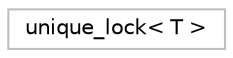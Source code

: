 digraph "Graphical Class Hierarchy"
{
 // LATEX_PDF_SIZE
  edge [fontname="Helvetica",fontsize="10",labelfontname="Helvetica",labelfontsize="10"];
  node [fontname="Helvetica",fontsize="10",shape=record];
  rankdir="LR";
  Node0 [label="unique_lock\< T \>",height=0.2,width=0.4,color="grey75", fillcolor="white", style="filled",tooltip="STL class."];
}
